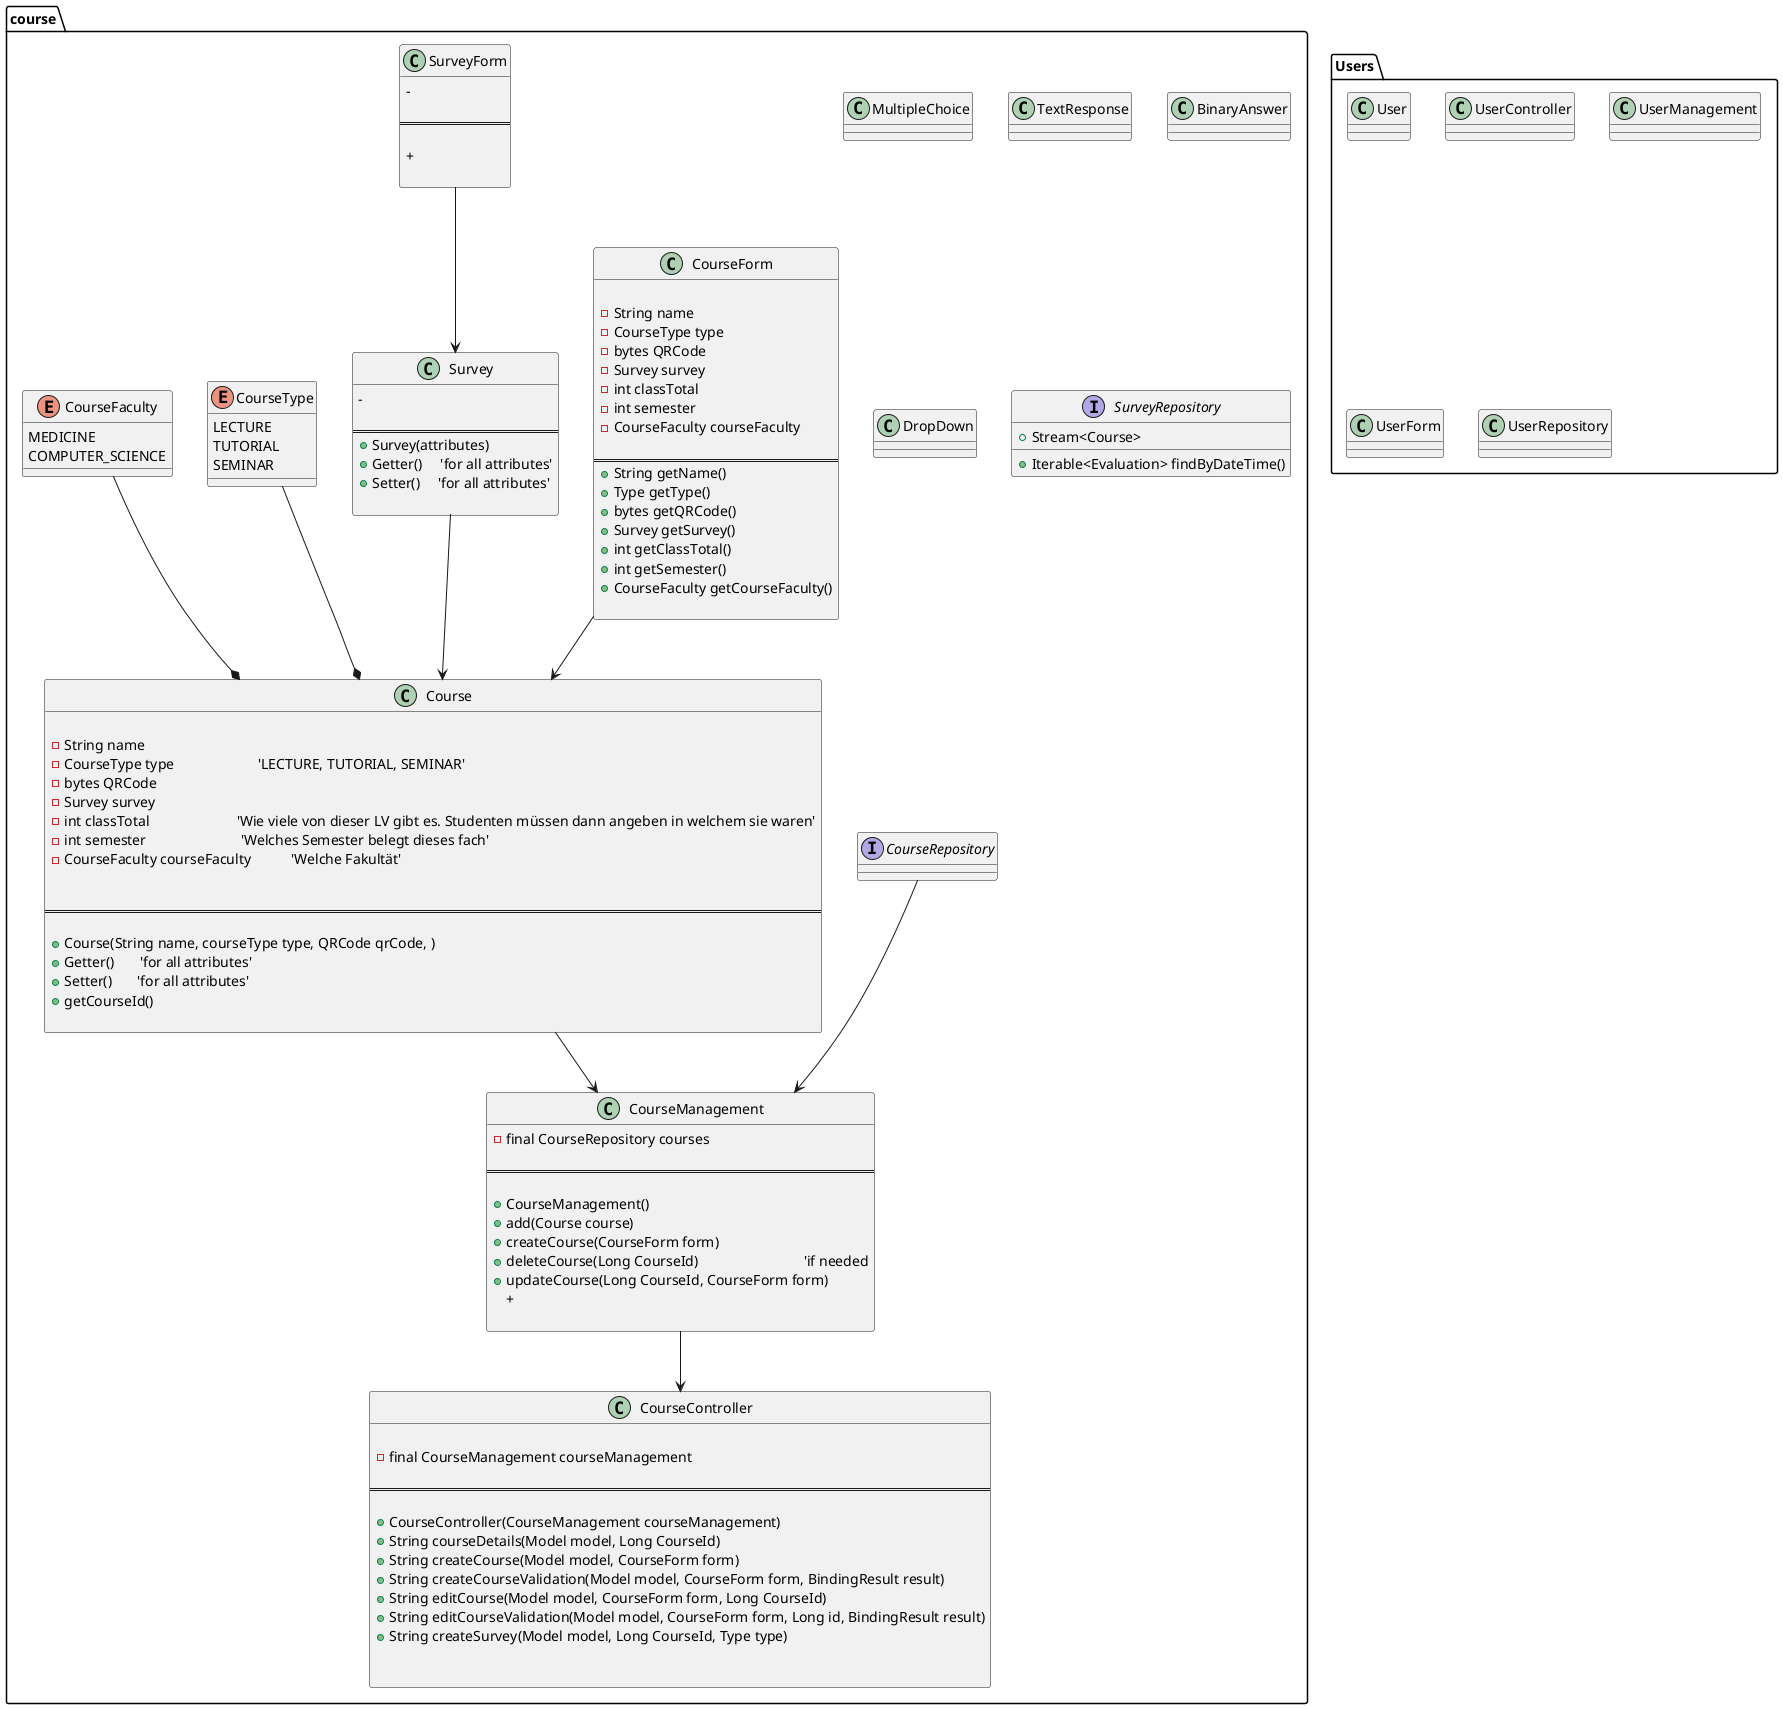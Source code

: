 
' -------------------------------------------- Questions and TO-DO ---------------------------------------------


'Find out how to randomise id's in spring and have them be alphanumerical'

'Have to think about how we stucture courses. Course is a concrete instance of either Tut, VL or Sem, so there has to
'be a level above. What is level above called, is this a seperate package?

'Should Course and Survey be in seperate Packages?'

'Müssen wir das Jahr abspecihern, damit ein kurs im nächsten jahr wieder unter dem gleichen namen erstellt werden kann
'Weil eigentlich darf es im gleichen Jahr/Sem nicht zweimal das gleiche fach geben...'

' --------------------------------------------------------------------------------------------------------------

@startuml qovaArchitecture 


package course{

    'Finalised'
    class Course{
        
        - String name
        - CourseType type                       'LECTURE, TUTORIAL, SEMINAR'
        - bytes QRCode
        - Survey survey
        - int classTotal                        'Wie viele von dieser LV gibt es. Studenten müssen dann angeben in welchem sie waren'
        - int semester                          'Welches Semester belegt dieses fach'
        - CourseFaculty courseFaculty           'Welche Fakultät'


        ' + Long UserId?                    Die würde dann beim erstellen mitgegeben werden, damit man dann einen kurs immer
        '                                   einen besitzer zuweisen kann. Weiß aber nicht wie das mit den schibole login dann 
        '                                   in der realität aussieht...
==

        'Constructor'
        + Course(String name, courseType type, QRCode qrCode, )
        + Getter()       'for all attributes' 
        + Setter()       'for all attributes' 
        + getCourseId()

    }




    'In Progress'
    class CourseController{
       
        - final CourseManagement courseManagement

==

            'Constructor'
        + CourseController(CourseManagement courseManagement) 
            'GetMapping method'
        + String courseDetails(Model model, Long CourseId)
            'GetMapping method'
        + String createCourse(Model model, CourseForm form)         
            'PostMapping method to verify user input'                            
        + String createCourseValidation(Model model, CourseForm form, BindingResult result)
            'GetMapping method'
        + String editCourse(Model model, CourseForm form, Long CourseId)
            'PostMapping method to validate user input'
        + String editCourseValidation(Model model, CourseForm form, Long id, BindingResult result)
            'GetMapping method. Survey wird allein anhand lehrveranstaltung kreiert. QR code übergibt nur 
            'course.
        +String createSurvey(Model model, Long CourseId, Type type)


    }




    'In Progress'
    class CourseManagement{
        - final CourseRepository courses

==

        + CourseManagement()
        + add(Course course)
        + createCourse(CourseForm form)
        + deleteCourse(Long CourseId)                             'if needed
        + updateCourse(Long CourseId, CourseForm form)
        + 

    }




    class CourseForm {
    
        - String name
        - CourseType type                       
        - bytes QRCode
        - Survey survey
        - int classTotal                        
        - int semester                          
        - CourseFaculty courseFaculty           

==
        + String getName()
        + Type getType()
        + bytes getQRCode()
        + Survey getSurvey()
        + int getClassTotal()
        + int getSemester()
        + CourseFaculty getCourseFaculty()

    }





    class Survey {
        -  

==
        + Survey(attributes)
        + Getter()     'for all attributes'
        + Setter()     'for all attributes'

    }

    class SurveyForm {
        'todo'
        - 

==

        'todo'
        + 

    }




    class MultipleChoice {

    }

    class TextResponse{

    }

    class BinaryAnswer{

    }

    class DropDown{

    }





    interface CourseRepository {
        'if filtern is necessary, methods are added here' 
    }

    interface SurveyRepository {
        'All findBy methods are added here. Will have to see how they want this filtered
        
        + Stream<Course>
        + Iterable<Evaluation> findByDateTime()


    }









    enum CourseType {
        LECTURE
        TUTORIAL
        SEMINAR
        'comment'
    }

    enum CourseFaculty {
        MEDICINE
        COMPUTER_SCIENCE
        'usw.'
    }


    'Relations'
    CourseType --* Course
    CourseFaculty --* Course
    Course --> CourseManagement
    CourseRepository --> CourseManagement
    CourseManagement --> CourseController
    CourseForm --> Course

    Survey --> Course
    SurveyForm --> Survey


}


'User Package. Need to think about security and so forth
package Users{
    class User{

    }

    class UserController{

    }

    class UserManagement{

    }

    class UserForm{

    }

    class UserRepository{

    }
}

@enduml